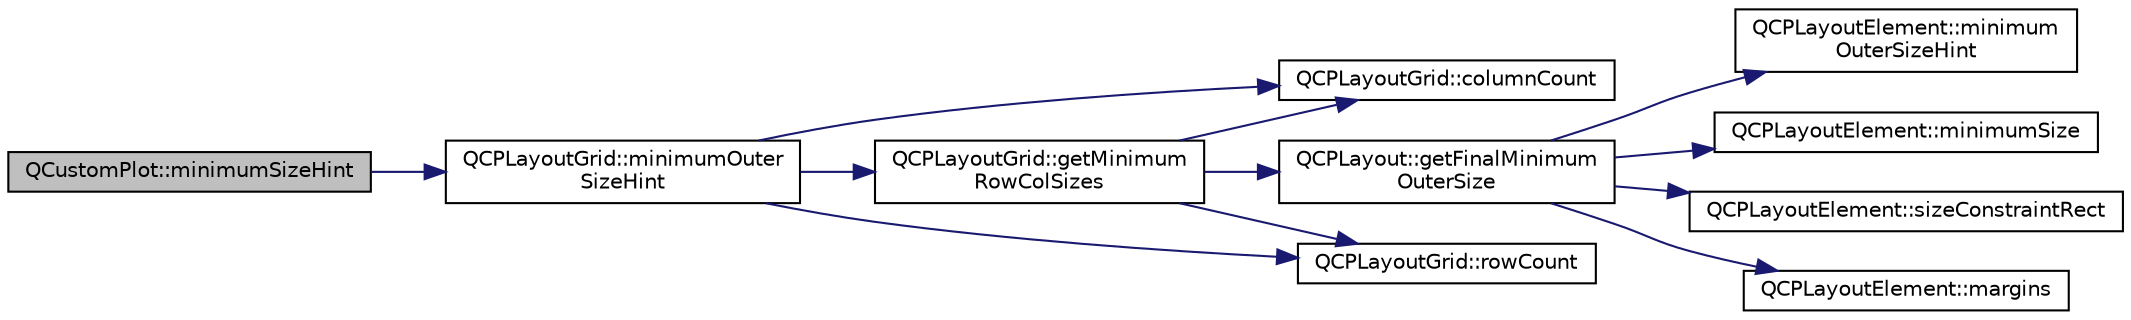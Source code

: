 digraph "QCustomPlot::minimumSizeHint"
{
  edge [fontname="Helvetica",fontsize="10",labelfontname="Helvetica",labelfontsize="10"];
  node [fontname="Helvetica",fontsize="10",shape=record];
  rankdir="LR";
  Node494 [label="QCustomPlot::minimumSizeHint",height=0.2,width=0.4,color="black", fillcolor="grey75", style="filled", fontcolor="black"];
  Node494 -> Node495 [color="midnightblue",fontsize="10",style="solid",fontname="Helvetica"];
  Node495 [label="QCPLayoutGrid::minimumOuter\lSizeHint",height=0.2,width=0.4,color="black", fillcolor="white", style="filled",URL="$class_q_c_p_layout_grid.html#a0438bc58b4d3894d01db95b08d4268df"];
  Node495 -> Node496 [color="midnightblue",fontsize="10",style="solid",fontname="Helvetica"];
  Node496 [label="QCPLayoutGrid::getMinimum\lRowColSizes",height=0.2,width=0.4,color="black", fillcolor="white", style="filled",URL="$class_q_c_p_layout_grid.html#a4b9a251919936f127a63fc1b9911cd4e"];
  Node496 -> Node497 [color="midnightblue",fontsize="10",style="solid",fontname="Helvetica"];
  Node497 [label="QCPLayoutGrid::columnCount",height=0.2,width=0.4,color="black", fillcolor="white", style="filled",URL="$class_q_c_p_layout_grid.html#a1a2962cbf45011405b64b913afa8e7a2"];
  Node496 -> Node498 [color="midnightblue",fontsize="10",style="solid",fontname="Helvetica"];
  Node498 [label="QCPLayoutGrid::rowCount",height=0.2,width=0.4,color="black", fillcolor="white", style="filled",URL="$class_q_c_p_layout_grid.html#a19c66fd76cbce58a8e94f33797e0c0aa"];
  Node496 -> Node499 [color="midnightblue",fontsize="10",style="solid",fontname="Helvetica"];
  Node499 [label="QCPLayout::getFinalMinimum\lOuterSize",height=0.2,width=0.4,color="black", fillcolor="white", style="filled",URL="$class_q_c_p_layout.html#a864fddc84721f186663faf3683f1fa70"];
  Node499 -> Node500 [color="midnightblue",fontsize="10",style="solid",fontname="Helvetica"];
  Node500 [label="QCPLayoutElement::minimum\lOuterSizeHint",height=0.2,width=0.4,color="black", fillcolor="white", style="filled",URL="$class_q_c_p_layout_element.html#a46789036c4fcb190fa374f91321d7c09"];
  Node499 -> Node501 [color="midnightblue",fontsize="10",style="solid",fontname="Helvetica"];
  Node501 [label="QCPLayoutElement::minimumSize",height=0.2,width=0.4,color="black", fillcolor="white", style="filled",URL="$class_q_c_p_layout_element.html#a60d4295468a2b57fe91f6f68e20c3993"];
  Node499 -> Node502 [color="midnightblue",fontsize="10",style="solid",fontname="Helvetica"];
  Node502 [label="QCPLayoutElement::sizeConstraintRect",height=0.2,width=0.4,color="black", fillcolor="white", style="filled",URL="$class_q_c_p_layout_element.html#a66136f121ee3e1c933b748761203cab4"];
  Node499 -> Node503 [color="midnightblue",fontsize="10",style="solid",fontname="Helvetica"];
  Node503 [label="QCPLayoutElement::margins",height=0.2,width=0.4,color="black", fillcolor="white", style="filled",URL="$class_q_c_p_layout_element.html#af4ac9450aa2d60863bf3a8ea0c940c9d"];
  Node495 -> Node497 [color="midnightblue",fontsize="10",style="solid",fontname="Helvetica"];
  Node495 -> Node498 [color="midnightblue",fontsize="10",style="solid",fontname="Helvetica"];
}
